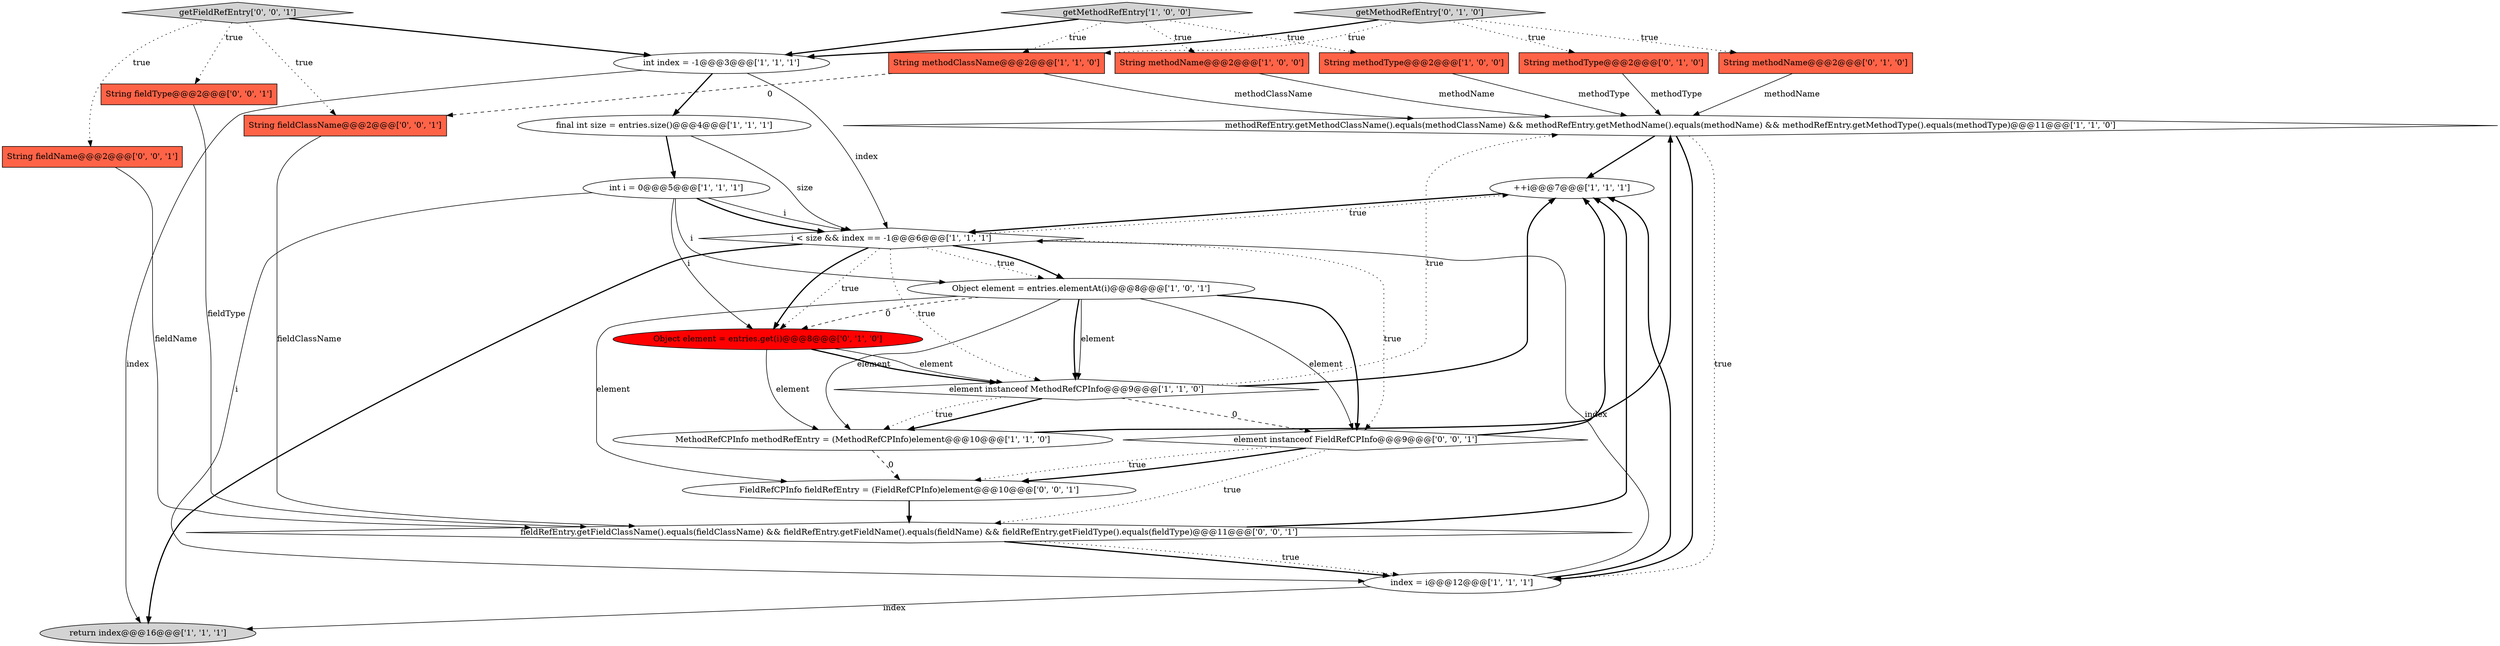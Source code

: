 digraph {
16 [style = filled, label = "String methodType@@@2@@@['0', '1', '0']", fillcolor = tomato, shape = box image = "AAA0AAABBB2BBB"];
4 [style = filled, label = "return index@@@16@@@['1', '1', '1']", fillcolor = lightgray, shape = ellipse image = "AAA0AAABBB1BBB"];
6 [style = filled, label = "Object element = entries.elementAt(i)@@@8@@@['1', '0', '1']", fillcolor = white, shape = ellipse image = "AAA0AAABBB1BBB"];
9 [style = filled, label = "i < size && index == -1@@@6@@@['1', '1', '1']", fillcolor = white, shape = diamond image = "AAA0AAABBB1BBB"];
17 [style = filled, label = "Object element = entries.get(i)@@@8@@@['0', '1', '0']", fillcolor = red, shape = ellipse image = "AAA1AAABBB2BBB"];
20 [style = filled, label = "String fieldType@@@2@@@['0', '0', '1']", fillcolor = tomato, shape = box image = "AAA0AAABBB3BBB"];
11 [style = filled, label = "getMethodRefEntry['1', '0', '0']", fillcolor = lightgray, shape = diamond image = "AAA0AAABBB1BBB"];
5 [style = filled, label = "++i@@@7@@@['1', '1', '1']", fillcolor = white, shape = ellipse image = "AAA0AAABBB1BBB"];
8 [style = filled, label = "methodRefEntry.getMethodClassName().equals(methodClassName) && methodRefEntry.getMethodName().equals(methodName) && methodRefEntry.getMethodType().equals(methodType)@@@11@@@['1', '1', '0']", fillcolor = white, shape = diamond image = "AAA0AAABBB1BBB"];
7 [style = filled, label = "element instanceof MethodRefCPInfo@@@9@@@['1', '1', '0']", fillcolor = white, shape = diamond image = "AAA0AAABBB1BBB"];
25 [style = filled, label = "String fieldClassName@@@2@@@['0', '0', '1']", fillcolor = tomato, shape = box image = "AAA0AAABBB3BBB"];
13 [style = filled, label = "index = i@@@12@@@['1', '1', '1']", fillcolor = white, shape = ellipse image = "AAA0AAABBB1BBB"];
21 [style = filled, label = "String fieldName@@@2@@@['0', '0', '1']", fillcolor = tomato, shape = box image = "AAA0AAABBB3BBB"];
2 [style = filled, label = "String methodType@@@2@@@['1', '0', '0']", fillcolor = tomato, shape = box image = "AAA0AAABBB1BBB"];
1 [style = filled, label = "String methodName@@@2@@@['1', '0', '0']", fillcolor = tomato, shape = box image = "AAA0AAABBB1BBB"];
3 [style = filled, label = "MethodRefCPInfo methodRefEntry = (MethodRefCPInfo)element@@@10@@@['1', '1', '0']", fillcolor = white, shape = ellipse image = "AAA0AAABBB1BBB"];
14 [style = filled, label = "String methodClassName@@@2@@@['1', '1', '0']", fillcolor = tomato, shape = box image = "AAA0AAABBB1BBB"];
0 [style = filled, label = "int i = 0@@@5@@@['1', '1', '1']", fillcolor = white, shape = ellipse image = "AAA0AAABBB1BBB"];
22 [style = filled, label = "getFieldRefEntry['0', '0', '1']", fillcolor = lightgray, shape = diamond image = "AAA0AAABBB3BBB"];
12 [style = filled, label = "int index = -1@@@3@@@['1', '1', '1']", fillcolor = white, shape = ellipse image = "AAA0AAABBB1BBB"];
19 [style = filled, label = "element instanceof FieldRefCPInfo@@@9@@@['0', '0', '1']", fillcolor = white, shape = diamond image = "AAA0AAABBB3BBB"];
23 [style = filled, label = "fieldRefEntry.getFieldClassName().equals(fieldClassName) && fieldRefEntry.getFieldName().equals(fieldName) && fieldRefEntry.getFieldType().equals(fieldType)@@@11@@@['0', '0', '1']", fillcolor = white, shape = diamond image = "AAA0AAABBB3BBB"];
10 [style = filled, label = "final int size = entries.size()@@@4@@@['1', '1', '1']", fillcolor = white, shape = ellipse image = "AAA0AAABBB1BBB"];
18 [style = filled, label = "getMethodRefEntry['0', '1', '0']", fillcolor = lightgray, shape = diamond image = "AAA0AAABBB2BBB"];
24 [style = filled, label = "FieldRefCPInfo fieldRefEntry = (FieldRefCPInfo)element@@@10@@@['0', '0', '1']", fillcolor = white, shape = ellipse image = "AAA0AAABBB3BBB"];
15 [style = filled, label = "String methodName@@@2@@@['0', '1', '0']", fillcolor = tomato, shape = box image = "AAA0AAABBB2BBB"];
22->21 [style = dotted, label="true"];
0->9 [style = solid, label="i"];
16->8 [style = solid, label="methodType"];
0->9 [style = bold, label=""];
23->5 [style = bold, label=""];
5->9 [style = bold, label=""];
25->23 [style = solid, label="fieldClassName"];
18->16 [style = dotted, label="true"];
14->25 [style = dashed, label="0"];
15->8 [style = solid, label="methodName"];
0->13 [style = solid, label="i"];
11->1 [style = dotted, label="true"];
13->4 [style = solid, label="index"];
9->4 [style = bold, label=""];
9->17 [style = dotted, label="true"];
22->25 [style = dotted, label="true"];
3->24 [style = dashed, label="0"];
11->14 [style = dotted, label="true"];
18->15 [style = dotted, label="true"];
14->8 [style = solid, label="methodClassName"];
18->12 [style = bold, label=""];
19->23 [style = dotted, label="true"];
20->23 [style = solid, label="fieldType"];
9->17 [style = bold, label=""];
11->12 [style = bold, label=""];
6->17 [style = dashed, label="0"];
6->19 [style = bold, label=""];
19->24 [style = dotted, label="true"];
1->8 [style = solid, label="methodName"];
9->6 [style = dotted, label="true"];
2->8 [style = solid, label="methodType"];
18->14 [style = dotted, label="true"];
7->3 [style = bold, label=""];
12->4 [style = solid, label="index"];
9->6 [style = bold, label=""];
17->7 [style = solid, label="element"];
19->24 [style = bold, label=""];
17->7 [style = bold, label=""];
6->19 [style = solid, label="element"];
19->5 [style = bold, label=""];
0->17 [style = solid, label="i"];
6->3 [style = solid, label="element"];
12->10 [style = bold, label=""];
21->23 [style = solid, label="fieldName"];
17->3 [style = solid, label="element"];
7->5 [style = bold, label=""];
11->2 [style = dotted, label="true"];
9->19 [style = dotted, label="true"];
8->5 [style = bold, label=""];
22->20 [style = dotted, label="true"];
7->19 [style = dashed, label="0"];
23->13 [style = bold, label=""];
7->3 [style = dotted, label="true"];
22->12 [style = bold, label=""];
3->8 [style = bold, label=""];
23->13 [style = dotted, label="true"];
10->0 [style = bold, label=""];
13->9 [style = solid, label="index"];
13->5 [style = bold, label=""];
12->9 [style = solid, label="index"];
10->9 [style = solid, label="size"];
8->13 [style = dotted, label="true"];
9->7 [style = dotted, label="true"];
6->7 [style = bold, label=""];
6->24 [style = solid, label="element"];
7->8 [style = dotted, label="true"];
0->6 [style = solid, label="i"];
8->13 [style = bold, label=""];
6->7 [style = solid, label="element"];
24->23 [style = bold, label=""];
9->5 [style = dotted, label="true"];
}
